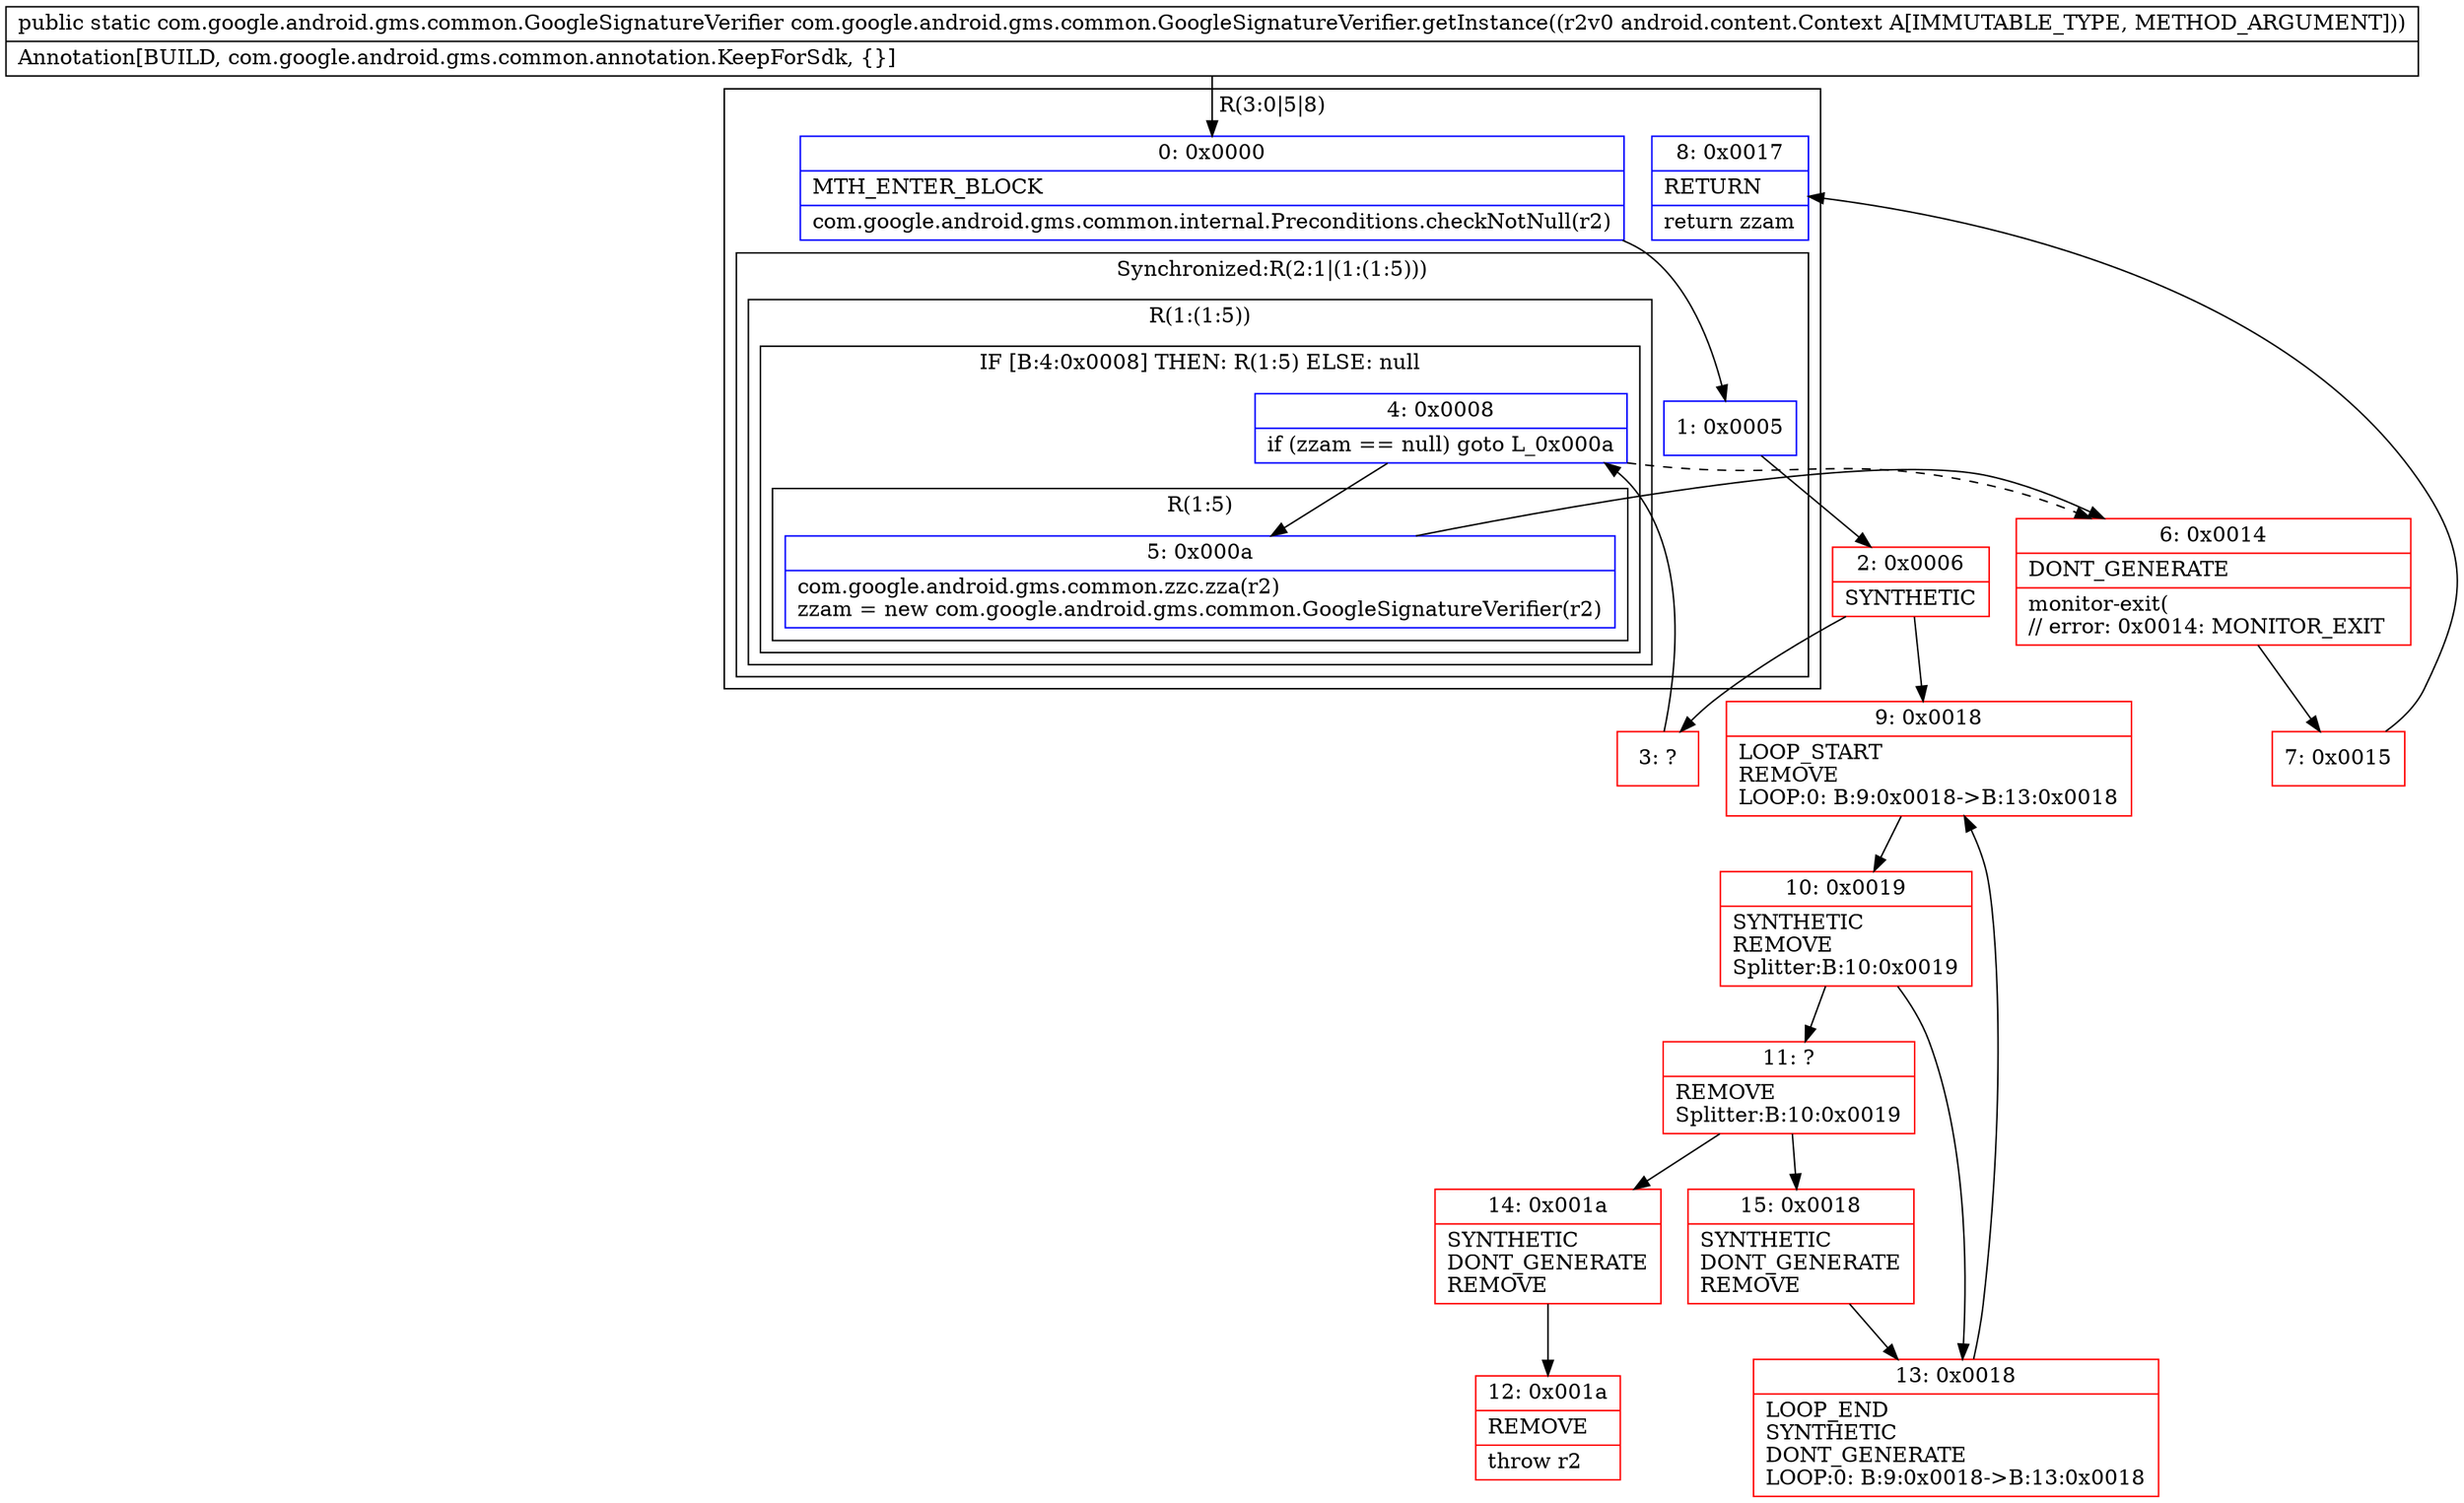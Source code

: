 digraph "CFG forcom.google.android.gms.common.GoogleSignatureVerifier.getInstance(Landroid\/content\/Context;)Lcom\/google\/android\/gms\/common\/GoogleSignatureVerifier;" {
subgraph cluster_Region_461437321 {
label = "R(3:0|5|8)";
node [shape=record,color=blue];
Node_0 [shape=record,label="{0\:\ 0x0000|MTH_ENTER_BLOCK\l|com.google.android.gms.common.internal.Preconditions.checkNotNull(r2)\l}"];
subgraph cluster_SynchronizedRegion_1607410685 {
label = "Synchronized:R(2:1|(1:(1:5)))";
node [shape=record,color=blue];
Node_1 [shape=record,label="{1\:\ 0x0005}"];
subgraph cluster_Region_1503415824 {
label = "R(1:(1:5))";
node [shape=record,color=blue];
subgraph cluster_IfRegion_1888820249 {
label = "IF [B:4:0x0008] THEN: R(1:5) ELSE: null";
node [shape=record,color=blue];
Node_4 [shape=record,label="{4\:\ 0x0008|if (zzam == null) goto L_0x000a\l}"];
subgraph cluster_Region_1824911155 {
label = "R(1:5)";
node [shape=record,color=blue];
Node_5 [shape=record,label="{5\:\ 0x000a|com.google.android.gms.common.zzc.zza(r2)\lzzam = new com.google.android.gms.common.GoogleSignatureVerifier(r2)\l}"];
}
}
}
}
Node_8 [shape=record,label="{8\:\ 0x0017|RETURN\l|return zzam\l}"];
}
Node_2 [shape=record,color=red,label="{2\:\ 0x0006|SYNTHETIC\l}"];
Node_3 [shape=record,color=red,label="{3\:\ ?}"];
Node_6 [shape=record,color=red,label="{6\:\ 0x0014|DONT_GENERATE\l|monitor\-exit(\l\/\/ error: 0x0014: MONITOR_EXIT  \l}"];
Node_7 [shape=record,color=red,label="{7\:\ 0x0015}"];
Node_9 [shape=record,color=red,label="{9\:\ 0x0018|LOOP_START\lREMOVE\lLOOP:0: B:9:0x0018\-\>B:13:0x0018\l}"];
Node_10 [shape=record,color=red,label="{10\:\ 0x0019|SYNTHETIC\lREMOVE\lSplitter:B:10:0x0019\l}"];
Node_11 [shape=record,color=red,label="{11\:\ ?|REMOVE\lSplitter:B:10:0x0019\l}"];
Node_12 [shape=record,color=red,label="{12\:\ 0x001a|REMOVE\l|throw r2\l}"];
Node_13 [shape=record,color=red,label="{13\:\ 0x0018|LOOP_END\lSYNTHETIC\lDONT_GENERATE\lLOOP:0: B:9:0x0018\-\>B:13:0x0018\l}"];
Node_14 [shape=record,color=red,label="{14\:\ 0x001a|SYNTHETIC\lDONT_GENERATE\lREMOVE\l}"];
Node_15 [shape=record,color=red,label="{15\:\ 0x0018|SYNTHETIC\lDONT_GENERATE\lREMOVE\l}"];
MethodNode[shape=record,label="{public static com.google.android.gms.common.GoogleSignatureVerifier com.google.android.gms.common.GoogleSignatureVerifier.getInstance((r2v0 android.content.Context A[IMMUTABLE_TYPE, METHOD_ARGUMENT]))  | Annotation[BUILD, com.google.android.gms.common.annotation.KeepForSdk, \{\}]\l}"];
MethodNode -> Node_0;
Node_0 -> Node_1;
Node_1 -> Node_2;
Node_4 -> Node_5;
Node_4 -> Node_6[style=dashed];
Node_5 -> Node_6;
Node_2 -> Node_3;
Node_2 -> Node_9;
Node_3 -> Node_4;
Node_6 -> Node_7;
Node_7 -> Node_8;
Node_9 -> Node_10;
Node_10 -> Node_11;
Node_10 -> Node_13;
Node_11 -> Node_14;
Node_11 -> Node_15;
Node_13 -> Node_9;
Node_14 -> Node_12;
Node_15 -> Node_13;
}

